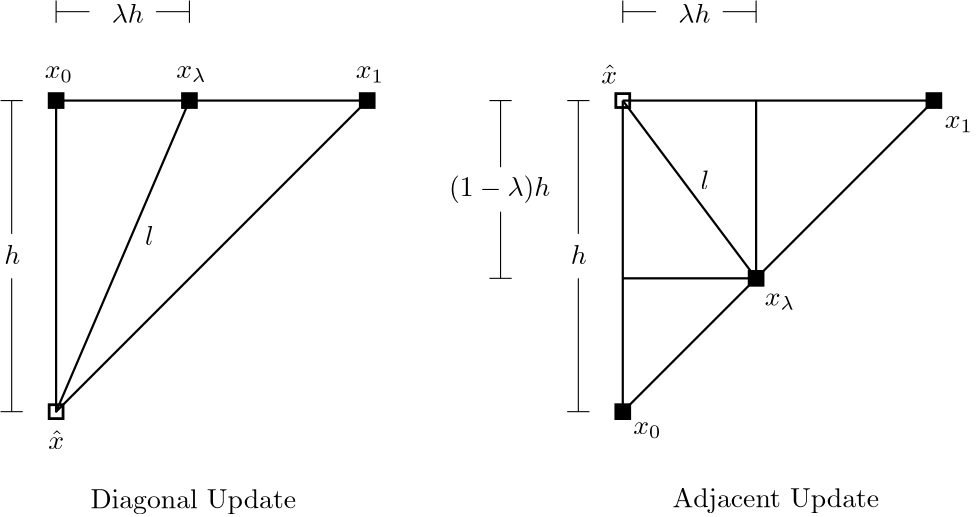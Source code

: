 <?xml version="1.0"?>
<!DOCTYPE ipe SYSTEM "ipe.dtd">
<ipe version="70206" creator="Ipe 7.2.7">
<info created="D:20170612102846" modified="D:20170612151909"/>
<ipestyle name="basic">
<symbol name="arrow/arc(spx)">
<path stroke="sym-stroke" fill="sym-stroke" pen="sym-pen">
0 0 m
-1 0.333 l
-1 -0.333 l
h
</path>
</symbol>
<symbol name="arrow/farc(spx)">
<path stroke="sym-stroke" fill="white" pen="sym-pen">
0 0 m
-1 0.333 l
-1 -0.333 l
h
</path>
</symbol>
<symbol name="arrow/ptarc(spx)">
<path stroke="sym-stroke" fill="sym-stroke" pen="sym-pen">
0 0 m
-1 0.333 l
-0.8 0 l
-1 -0.333 l
h
</path>
</symbol>
<symbol name="arrow/fptarc(spx)">
<path stroke="sym-stroke" fill="white" pen="sym-pen">
0 0 m
-1 0.333 l
-0.8 0 l
-1 -0.333 l
h
</path>
</symbol>
<symbol name="mark/circle(sx)" transformations="translations">
<path fill="sym-stroke">
0.6 0 0 0.6 0 0 e
0.4 0 0 0.4 0 0 e
</path>
</symbol>
<symbol name="mark/disk(sx)" transformations="translations">
<path fill="sym-stroke">
0.6 0 0 0.6 0 0 e
</path>
</symbol>
<symbol name="mark/fdisk(sfx)" transformations="translations">
<group>
<path fill="sym-fill">
0.5 0 0 0.5 0 0 e
</path>
<path fill="sym-stroke" fillrule="eofill">
0.6 0 0 0.6 0 0 e
0.4 0 0 0.4 0 0 e
</path>
</group>
</symbol>
<symbol name="mark/box(sx)" transformations="translations">
<path fill="sym-stroke" fillrule="eofill">
-0.6 -0.6 m
0.6 -0.6 l
0.6 0.6 l
-0.6 0.6 l
h
-0.4 -0.4 m
0.4 -0.4 l
0.4 0.4 l
-0.4 0.4 l
h
</path>
</symbol>
<symbol name="mark/square(sx)" transformations="translations">
<path fill="sym-stroke">
-0.6 -0.6 m
0.6 -0.6 l
0.6 0.6 l
-0.6 0.6 l
h
</path>
</symbol>
<symbol name="mark/fsquare(sfx)" transformations="translations">
<group>
<path fill="sym-fill">
-0.5 -0.5 m
0.5 -0.5 l
0.5 0.5 l
-0.5 0.5 l
h
</path>
<path fill="sym-stroke" fillrule="eofill">
-0.6 -0.6 m
0.6 -0.6 l
0.6 0.6 l
-0.6 0.6 l
h
-0.4 -0.4 m
0.4 -0.4 l
0.4 0.4 l
-0.4 0.4 l
h
</path>
</group>
</symbol>
<symbol name="mark/cross(sx)" transformations="translations">
<group>
<path fill="sym-stroke">
-0.43 -0.57 m
0.57 0.43 l
0.43 0.57 l
-0.57 -0.43 l
h
</path>
<path fill="sym-stroke">
-0.43 0.57 m
0.57 -0.43 l
0.43 -0.57 l
-0.57 0.43 l
h
</path>
</group>
</symbol>
<symbol name="arrow/fnormal(spx)">
<path stroke="sym-stroke" fill="white" pen="sym-pen">
0 0 m
-1 0.333 l
-1 -0.333 l
h
</path>
</symbol>
<symbol name="arrow/pointed(spx)">
<path stroke="sym-stroke" fill="sym-stroke" pen="sym-pen">
0 0 m
-1 0.333 l
-0.8 0 l
-1 -0.333 l
h
</path>
</symbol>
<symbol name="arrow/fpointed(spx)">
<path stroke="sym-stroke" fill="white" pen="sym-pen">
0 0 m
-1 0.333 l
-0.8 0 l
-1 -0.333 l
h
</path>
</symbol>
<symbol name="arrow/linear(spx)">
<path stroke="sym-stroke" pen="sym-pen">
-1 0.333 m
0 0 l
-1 -0.333 l
</path>
</symbol>
<symbol name="arrow/fdouble(spx)">
<path stroke="sym-stroke" fill="white" pen="sym-pen">
0 0 m
-1 0.333 l
-1 -0.333 l
h
-1 0 m
-2 0.333 l
-2 -0.333 l
h
</path>
</symbol>
<symbol name="arrow/double(spx)">
<path stroke="sym-stroke" fill="sym-stroke" pen="sym-pen">
0 0 m
-1 0.333 l
-1 -0.333 l
h
-1 0 m
-2 0.333 l
-2 -0.333 l
h
</path>
</symbol>
<pen name="heavier" value="0.8"/>
<pen name="fat" value="1.2"/>
<pen name="ultrafat" value="2"/>
<symbolsize name="large" value="5"/>
<symbolsize name="small" value="2"/>
<symbolsize name="tiny" value="1.1"/>
<arrowsize name="large" value="10"/>
<arrowsize name="small" value="5"/>
<arrowsize name="tiny" value="3"/>
<color name="red" value="1 0 0"/>
<color name="green" value="0 1 0"/>
<color name="blue" value="0 0 1"/>
<color name="yellow" value="1 1 0"/>
<color name="orange" value="1 0.647 0"/>
<color name="gold" value="1 0.843 0"/>
<color name="purple" value="0.627 0.125 0.941"/>
<color name="gray" value="0.745"/>
<color name="brown" value="0.647 0.165 0.165"/>
<color name="navy" value="0 0 0.502"/>
<color name="pink" value="1 0.753 0.796"/>
<color name="seagreen" value="0.18 0.545 0.341"/>
<color name="turquoise" value="0.251 0.878 0.816"/>
<color name="violet" value="0.933 0.51 0.933"/>
<color name="darkblue" value="0 0 0.545"/>
<color name="darkcyan" value="0 0.545 0.545"/>
<color name="darkgray" value="0.663"/>
<color name="darkgreen" value="0 0.392 0"/>
<color name="darkmagenta" value="0.545 0 0.545"/>
<color name="darkorange" value="1 0.549 0"/>
<color name="darkred" value="0.545 0 0"/>
<color name="lightblue" value="0.678 0.847 0.902"/>
<color name="lightcyan" value="0.878 1 1"/>
<color name="lightgray" value="0.827"/>
<color name="lightgreen" value="0.565 0.933 0.565"/>
<color name="lightyellow" value="1 1 0.878"/>
<dashstyle name="dashed" value="[4] 0"/>
<dashstyle name="dotted" value="[1 3] 0"/>
<dashstyle name="dash dotted" value="[4 2 1 2] 0"/>
<dashstyle name="dash dot dotted" value="[4 2 1 2 1 2] 0"/>
<textsize name="large" value="\large"/>
<textsize name="Large" value="\Large"/>
<textsize name="LARGE" value="\LARGE"/>
<textsize name="huge" value="\huge"/>
<textsize name="Huge" value="\Huge"/>
<textsize name="small" value="\small"/>
<textsize name="footnote" value="\footnotesize"/>
<textsize name="tiny" value="\tiny"/>
<textstyle name="center" begin="\begin{center}" end="\end{center}"/>
<textstyle name="itemize" begin="\begin{itemize}" end="\end{itemize}"/>
<textstyle name="item" begin="\begin{itemize}\item{}" end="\end{itemize}"/>
<gridsize name="4 pts" value="4"/>
<gridsize name="8 pts (~3 mm)" value="8"/>
<gridsize name="16 pts (~6 mm)" value="16"/>
<gridsize name="32 pts (~12 mm)" value="32"/>
<gridsize name="10 pts (~3.5 mm)" value="10"/>
<gridsize name="20 pts (~7 mm)" value="20"/>
<gridsize name="14 pts (~5 mm)" value="14"/>
<gridsize name="28 pts (~10 mm)" value="28"/>
<gridsize name="56 pts (~20 mm)" value="56"/>
<anglesize name="90 deg" value="90"/>
<anglesize name="60 deg" value="60"/>
<anglesize name="45 deg" value="45"/>
<anglesize name="30 deg" value="30"/>
<anglesize name="22.5 deg" value="22.5"/>
<opacity name="10%" value="0.1"/>
<opacity name="30%" value="0.3"/>
<opacity name="50%" value="0.5"/>
<opacity name="75%" value="0.75"/>
<tiling name="falling" angle="-60" step="4" width="1"/>
<tiling name="rising" angle="30" step="4" width="1"/>
</ipestyle>
<page>
<layer name="alpha"/>
<view layers="alpha" active="alpha"/>
<path layer="alpha" stroke="black" pen="heavier">
128 784 m
128 672 l
240 784 l
128 784 l
</path>
<use name="mark/box(sx)" pos="128 672" size="large" stroke="black"/>
<path stroke="black">
112 784 m
112 736 l
112 736 l
</path>
<path stroke="black">
112 720 m
112 672 l
</path>
<path stroke="black">
116 784 m
108 784 l
</path>
<path stroke="black">
116 672 m
108 672 l
</path>
<text matrix="1 0 0 1 5.31074 -2.7995" transformations="translations" pos="104 728" stroke="black" type="label" width="5.74" height="6.918" depth="0" valign="baseline" style="math">h</text>
<use name="mark/square(sx)" pos="128 784" size="large" stroke="black"/>
<use name="mark/square(sx)" pos="240 784" size="large" stroke="black"/>
<use name="mark/square(sx)" pos="176 784" size="large" stroke="black"/>
<text matrix="1 0 0 1 -4.12654 0" transformations="translations" pos="128 792" stroke="black" type="label" width="10.163" height="4.294" depth="1.49" valign="baseline" style="math">x_0</text>
<text matrix="1 0 0 1 -4.12654 0" transformations="translations" pos="240 792" stroke="black" type="label" width="10.163" height="4.294" depth="1.49" valign="baseline" style="math">x_1</text>
<text matrix="1 0 0 1 -3.95254 -2.16065" transformations="translations" pos="175.179 794.318" stroke="black" type="label" width="10.917" height="4.294" depth="1.49" valign="baseline" style="math">x_\lambda</text>
<path stroke="black">
128 820 m
128 812 l
</path>
<path stroke="black">
128 816 m
140 816 l
</path>
<path stroke="black">
164 816 m
176 816 l
</path>
<path stroke="black">
176 820 m
176 812 l
</path>
<text matrix="1 0 0 1 0 -4" transformations="translations" pos="148 816" stroke="black" type="label" width="11.552" height="6.918" depth="0" valign="baseline" style="math">\lambda h</text>
<path matrix="1 0 0 1 204 0" stroke="black" pen="heavier">
128 784 m
128 672 l
240 784 l
128 784 l
</path>
<path matrix="1 0 0 1 204 0" stroke="black" pen="heavier">
176 784 m
176 720 l
128 720 l
</path>
<path matrix="1 0 0 1 204 0" stroke="black">
112 784 m
112 736 l
112 736 l
</path>
<path matrix="1 0 0 1 204 0" stroke="black">
112 720 m
112 672 l
</path>
<path matrix="1 0 0 1 204 0" stroke="black">
116 784 m
108 784 l
</path>
<path matrix="1 0 0 1 204 0" stroke="black">
116 672 m
108 672 l
</path>
<text matrix="1 0 0 1 209.311 -2.7995" transformations="translations" pos="104 728" stroke="black" type="label" width="5.74" height="6.918" depth="0" valign="baseline" style="math">h</text>
<use matrix="1 0 0 1 204 0" name="mark/square(sx)" pos="240 784" size="large" stroke="black"/>
<text matrix="1 0 0 1 207.75 -128.123" transformations="translations" pos="128 792" stroke="black" type="label" width="10.163" height="4.294" depth="1.49" valign="baseline" style="math">x_0</text>
<text matrix="1 0 0 1 207.898 -17.9215" transformations="translations" pos="240 792" stroke="black" type="label" width="10.163" height="4.294" depth="1.49" valign="baseline" style="math">x_1</text>
<text matrix="1 0 0 1 207.898 -84.1149" transformations="translations" pos="175.179 794.318" stroke="black" type="label" width="10.917" height="4.294" depth="1.49" valign="baseline" style="math">x_\lambda</text>
<path matrix="1 0 0 1 204 0" stroke="black">
128 820 m
128 812 l
</path>
<path matrix="1 0 0 1 204 0" stroke="black">
128 816 m
140 816 l
</path>
<path matrix="1 0 0 1 204 0" stroke="black">
164 816 m
176 816 l
</path>
<path matrix="1 0 0 1 204 0" stroke="black">
176 820 m
176 812 l
</path>
<text matrix="1 0 0 1 204 -4" transformations="translations" pos="148 816" stroke="black" type="label" width="11.552" height="6.918" depth="0" valign="baseline" style="math">\lambda h</text>
<path matrix="1 0 0 1 200 0" stroke="black">
84 784 m
92 784 l
</path>
<path matrix="1 0 0 1 200 0" stroke="black">
88 784 m
88 760 l
</path>
<path matrix="1 0 0 1 200 0" stroke="black">
88 744 m
88 720 l
</path>
<path matrix="1 0 0 1 200 0" stroke="black">
84 720 m
92 720 l
</path>
<text matrix="1 0 0 1 189.436 -6.38328" transformations="translations" pos="80 756" stroke="black" type="label" width="36.458" height="7.473" depth="2.49" valign="baseline" style="math">(1-\lambda)h</text>
<path stroke="black" pen="heavier">
176 784 m
128 672 l
</path>
<path stroke="black" pen="heavier">
332 784 m
380 720 l
</path>
<use name="mark/square(sx)" pos="380 720" size="large" stroke="black"/>
<use name="mark/square(sx)" pos="332 672" size="large" stroke="black"/>
<text transformations="translations" pos="160 732" stroke="black" type="label" width="3.169" height="6.918" depth="0" valign="baseline" style="math">l</text>
<text matrix="1 0 0 1 200 20" transformations="translations" pos="160 732" stroke="black" type="label" width="3.169" height="6.918" depth="0" valign="baseline" style="math">l</text>
<use name="mark/box(sx)" pos="332 784" size="large" stroke="black"/>
<text matrix="1 0 0 1 0.205158 -5.89246" transformations="translations" pos="324 796" stroke="black" type="label" width="5.694" height="6.918" depth="0" valign="baseline" style="math">\hat{x}</text>
<text matrix="1 0 0 1 -198.844 -137.543" transformations="translations" pos="324 796" stroke="black" type="label" width="5.694" height="6.918" depth="0" valign="baseline" style="math">\hat{x}</text>
<text matrix="1 0 0 1 -38.6087 36.1598" transformations="translations" pos="160 608" stroke="black" type="minipage" width="112" height="6.926" depth="1.93" valign="top" style="center">Diagonal Update</text>
<text matrix="1 0 0 1 19.0953 20.5184" transformations="translations" pos="320 624" stroke="black" type="minipage" width="96" height="6.926" depth="1.93" valign="top" style="center">Adjacent Update</text>
</page>
</ipe>
